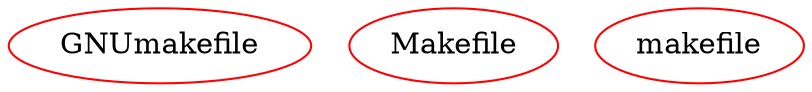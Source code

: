 digraph G {
n2[label="GNUmakefile", color="red"];
n4[label="Makefile", color="red"];
n3[label="makefile", color="red"];
}
